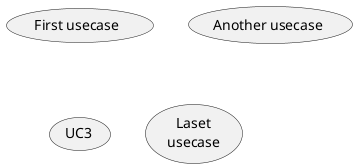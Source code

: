 @startuml
'https://plantuml.com/use-case-diagram

(First usecase)
(Another usecase) as (UC2)
usecase UC3
usecase (Laset\nusecase) as UC4
@enduml